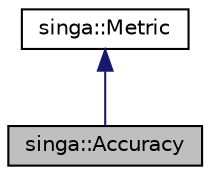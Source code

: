 digraph "singa::Accuracy"
{
  edge [fontname="Helvetica",fontsize="10",labelfontname="Helvetica",labelfontsize="10"];
  node [fontname="Helvetica",fontsize="10",shape=record];
  Node2 [label="singa::Accuracy",height=0.2,width=0.4,color="black", fillcolor="grey75", style="filled", fontcolor="black"];
  Node3 -> Node2 [dir="back",color="midnightblue",fontsize="10",style="solid",fontname="Helvetica"];
  Node3 [label="singa::Metric",height=0.2,width=0.4,color="black", fillcolor="white", style="filled",URL="$classsinga_1_1Metric.html",tooltip="The base metric class, which declares the APIs for computing the performance evaluation metrics given..."];
}
